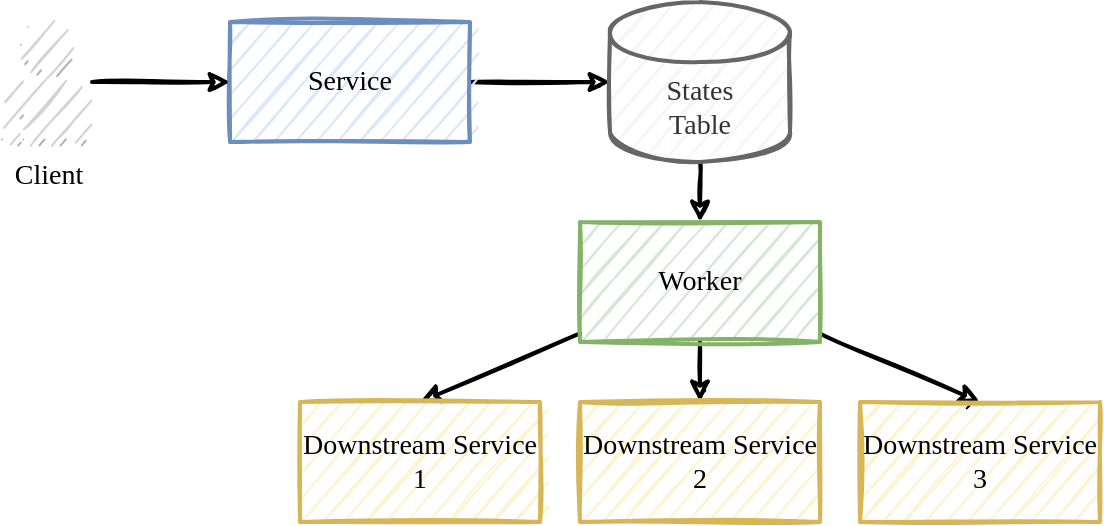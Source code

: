 <mxfile>
    <diagram id="_SF6C5hbYV2lqwscpNSv" name="Page-1">
        <mxGraphModel dx="852" dy="270" grid="1" gridSize="10" guides="1" tooltips="1" connect="1" arrows="1" fold="1" page="1" pageScale="1" pageWidth="850" pageHeight="1100" background="none" math="0" shadow="0">
            <root>
                <mxCell id="0"/>
                <mxCell id="1" parent="0"/>
                <mxCell id="4" style="edgeStyle=orthogonalEdgeStyle;rounded=0;orthogonalLoop=1;jettySize=auto;html=1;sketch=1;strokeWidth=2;fontFamily=Lucida Console;fontStyle=0;fontSize=14;" parent="1" source="2" target="3" edge="1">
                    <mxGeometry relative="1" as="geometry"/>
                </mxCell>
                <mxCell id="2" value="Service" style="rounded=0;whiteSpace=wrap;html=1;sketch=1;fillStyle=auto;fillColor=#dae8fc;strokeColor=#6c8ebf;strokeWidth=2;fontFamily=Lucida Console;fontStyle=0;fontSize=14;" parent="1" vertex="1">
                    <mxGeometry x="384" y="150" width="120" height="60" as="geometry"/>
                </mxCell>
                <mxCell id="13" value="" style="edgeStyle=none;html=1;strokeWidth=2;sketch=1;" edge="1" parent="1" source="3" target="12">
                    <mxGeometry relative="1" as="geometry"/>
                </mxCell>
                <mxCell id="3" value="States&lt;br style=&quot;font-size: 14px&quot;&gt;Table" style="shape=cylinder3;whiteSpace=wrap;html=1;boundedLbl=1;backgroundOutline=1;size=15;sketch=1;fillStyle=auto;strokeWidth=2;fontFamily=Lucida Console;fontStyle=0;fontSize=14;fillColor=#f5f5f5;strokeColor=#666666;fontColor=#333333;" parent="1" vertex="1">
                    <mxGeometry x="574" y="140" width="90" height="80" as="geometry"/>
                </mxCell>
                <mxCell id="9" value="" style="edgeStyle=orthogonalEdgeStyle;rounded=0;orthogonalLoop=1;jettySize=auto;html=1;strokeWidth=2;sketch=1;fontSize=14;fontFamily=Lucida Console;" parent="1" source="8" target="2" edge="1">
                    <mxGeometry relative="1" as="geometry"/>
                </mxCell>
                <mxCell id="8" value="Client" style="outlineConnect=0;dashed=0;verticalLabelPosition=bottom;verticalAlign=top;align=center;html=1;shape=mxgraph.aws3.user;gradientColor=none;shadow=0;sketch=1;strokeWidth=2;fontSize=14;fontFamily=Lucida Console;fillColor=#D2D3D3;" parent="1" vertex="1">
                    <mxGeometry x="270" y="148.5" width="45" height="63" as="geometry"/>
                </mxCell>
                <mxCell id="17" style="edgeStyle=none;sketch=1;html=1;entryX=0.5;entryY=0;entryDx=0;entryDy=0;strokeWidth=2;" edge="1" parent="1" source="12" target="14">
                    <mxGeometry relative="1" as="geometry"/>
                </mxCell>
                <mxCell id="18" style="edgeStyle=none;sketch=1;html=1;exitX=0.5;exitY=1;exitDx=0;exitDy=0;entryX=0.5;entryY=0;entryDx=0;entryDy=0;strokeWidth=2;" edge="1" parent="1" source="12" target="15">
                    <mxGeometry relative="1" as="geometry"/>
                </mxCell>
                <mxCell id="19" style="edgeStyle=none;sketch=1;html=1;entryX=0.5;entryY=0;entryDx=0;entryDy=0;strokeWidth=2;" edge="1" parent="1" source="12" target="16">
                    <mxGeometry relative="1" as="geometry"/>
                </mxCell>
                <mxCell id="12" value="Worker" style="whiteSpace=wrap;html=1;fontFamily=Lucida Console;fontSize=14;fontStyle=0;strokeColor=#82b366;strokeWidth=2;fillColor=#d5e8d4;sketch=1;fillStyle=auto;" vertex="1" parent="1">
                    <mxGeometry x="559" y="250" width="120" height="60" as="geometry"/>
                </mxCell>
                <mxCell id="14" value="Downstream Service 1" style="rounded=0;whiteSpace=wrap;html=1;sketch=1;fillStyle=auto;fillColor=#fff2cc;strokeColor=#d6b656;strokeWidth=2;fontFamily=Lucida Console;fontStyle=0;fontSize=14;" vertex="1" parent="1">
                    <mxGeometry x="419" y="340" width="120" height="60" as="geometry"/>
                </mxCell>
                <mxCell id="15" value="Downstream Service 2" style="rounded=0;whiteSpace=wrap;html=1;sketch=1;fillStyle=auto;fillColor=#fff2cc;strokeColor=#d6b656;strokeWidth=2;fontFamily=Lucida Console;fontStyle=0;fontSize=14;" vertex="1" parent="1">
                    <mxGeometry x="559" y="340" width="120" height="60" as="geometry"/>
                </mxCell>
                <mxCell id="16" value="Downstream Service 3" style="rounded=0;whiteSpace=wrap;html=1;sketch=1;fillStyle=auto;fillColor=#fff2cc;strokeColor=#d6b656;strokeWidth=2;fontFamily=Lucida Console;fontStyle=0;fontSize=14;" vertex="1" parent="1">
                    <mxGeometry x="699" y="340" width="120" height="60" as="geometry"/>
                </mxCell>
            </root>
        </mxGraphModel>
    </diagram>
</mxfile>